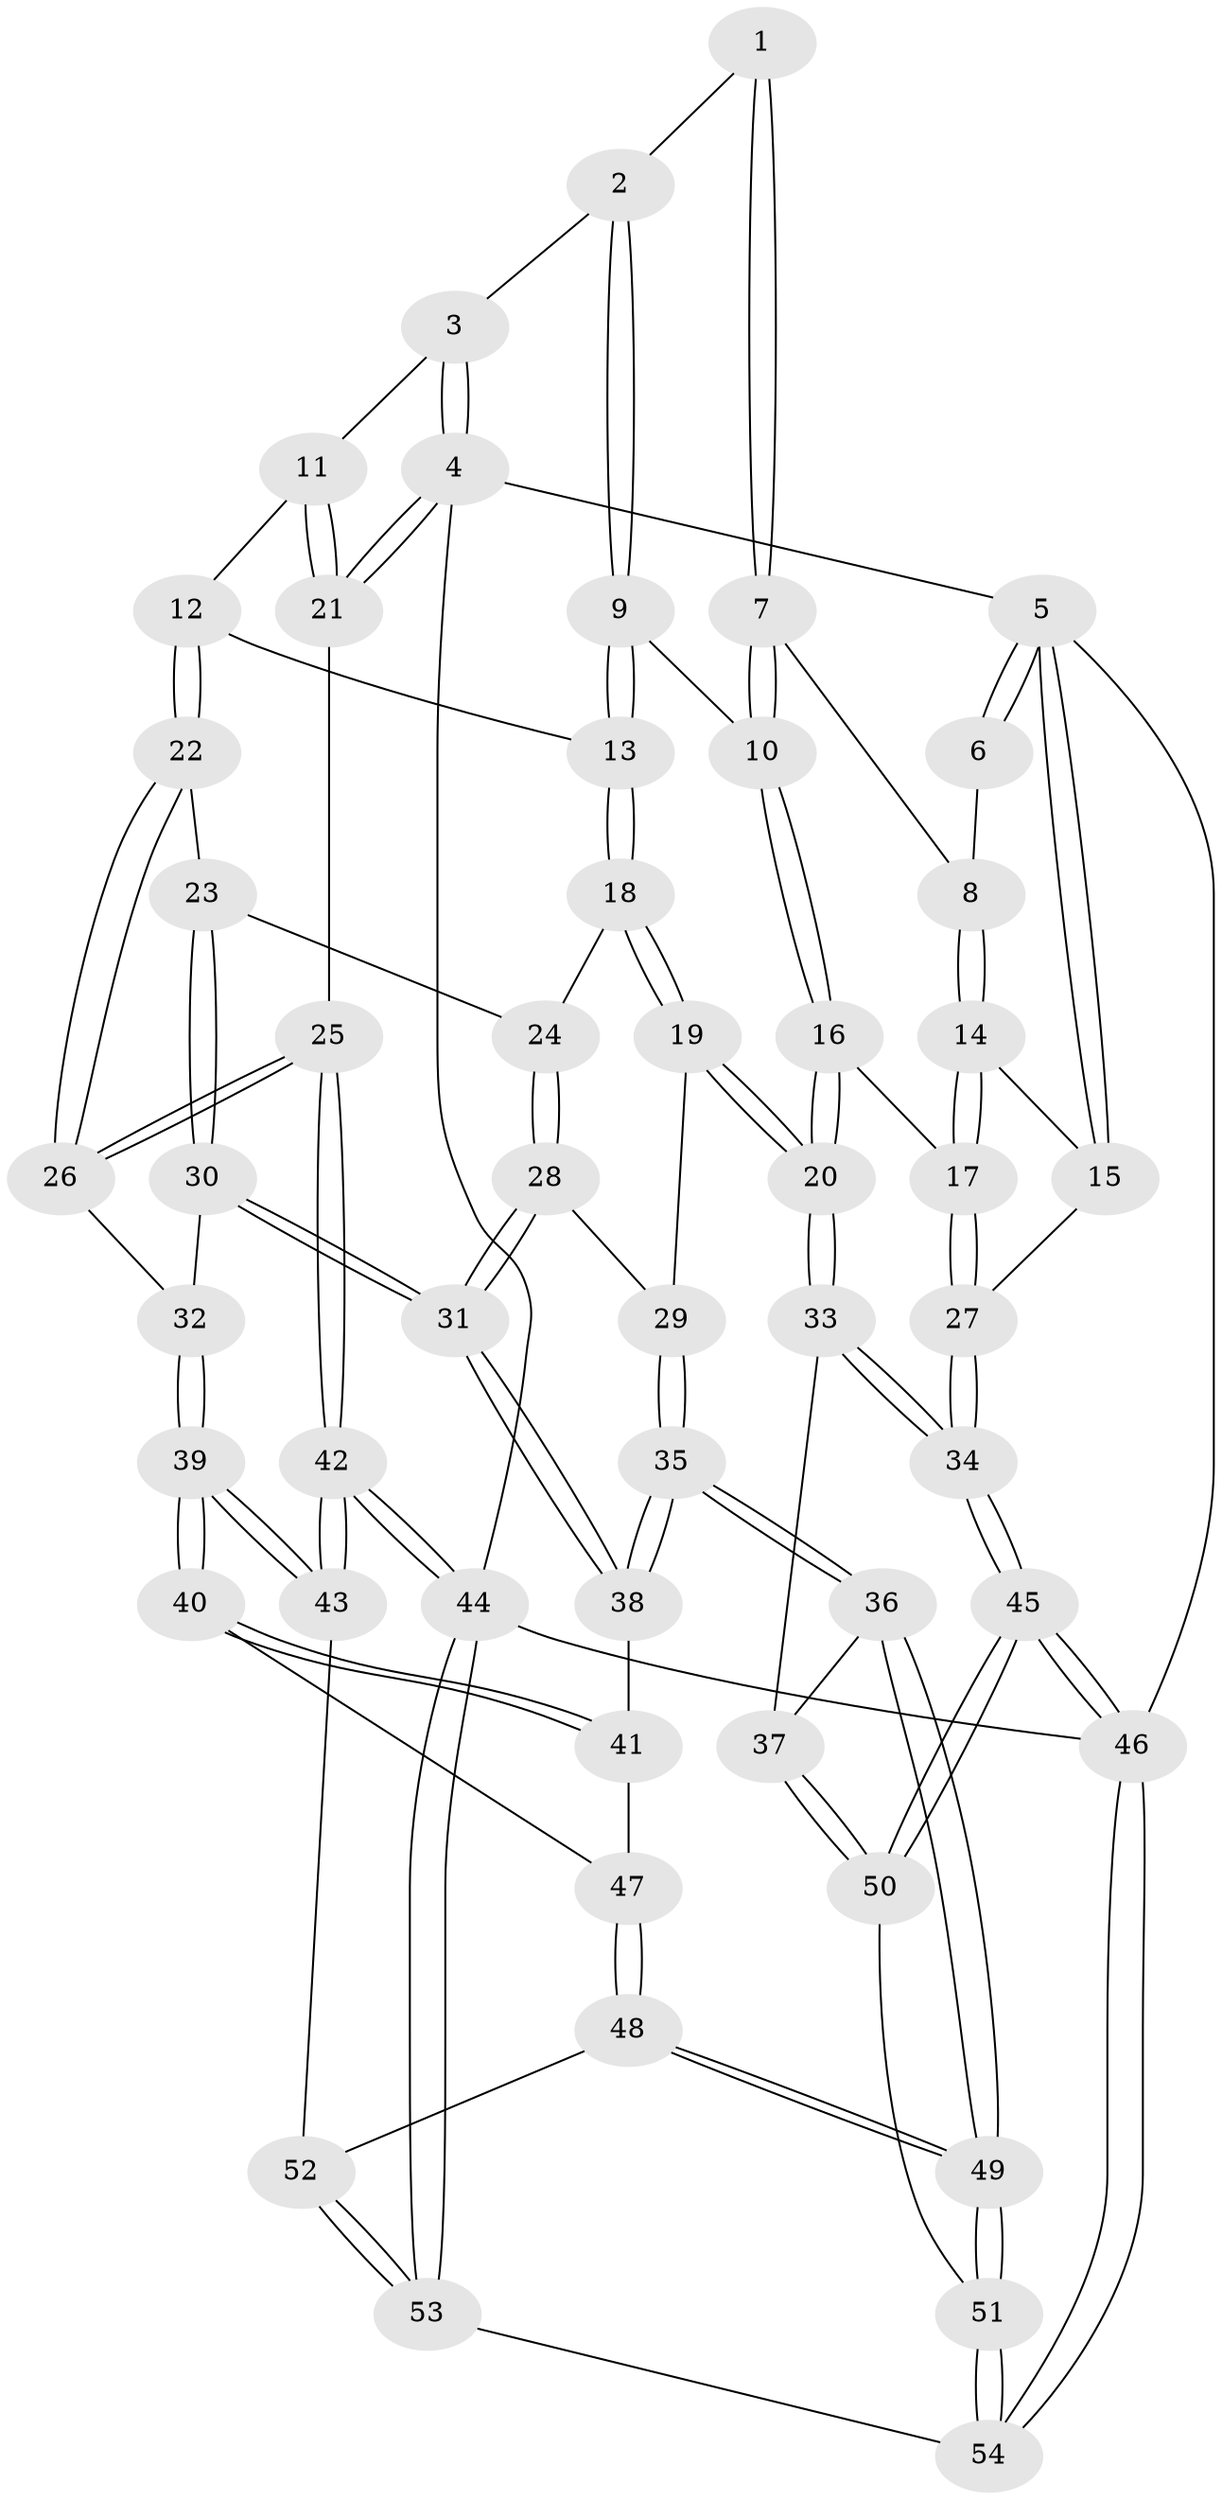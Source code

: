 // coarse degree distribution, {3: 0.2222222222222222, 5: 0.25925925925925924, 4: 0.37037037037037035, 6: 0.07407407407407407, 2: 0.037037037037037035, 7: 0.037037037037037035}
// Generated by graph-tools (version 1.1) at 2025/21/03/04/25 18:21:05]
// undirected, 54 vertices, 132 edges
graph export_dot {
graph [start="1"]
  node [color=gray90,style=filled];
  1 [pos="+0.3508209169810423+0"];
  2 [pos="+0.4353750111654474+0"];
  3 [pos="+0.7895505822832785+0"];
  4 [pos="+1+0"];
  5 [pos="+0+0"];
  6 [pos="+0.14599817287081843+0"];
  7 [pos="+0.22731562944480535+0.10241941539382012"];
  8 [pos="+0.1498790732126741+0.08450093171605051"];
  9 [pos="+0.4436662378389977+0.07854319936826157"];
  10 [pos="+0.28179658930213425+0.16243780320875592"];
  11 [pos="+0.755581941975406+0.13303367330478663"];
  12 [pos="+0.7301004846174095+0.16767171336735803"];
  13 [pos="+0.5589507167389841+0.19811843965840675"];
  14 [pos="+0.03761681052692409+0.12447501040253191"];
  15 [pos="+0+0.011531405854782262"];
  16 [pos="+0.25794582208770417+0.3426256508559319"];
  17 [pos="+0.1661039064347603+0.3393245850956094"];
  18 [pos="+0.5052078908135773+0.2912712146433882"];
  19 [pos="+0.39798119298289575+0.40151866811296505"];
  20 [pos="+0.32938770718897176+0.40339217061756794"];
  21 [pos="+1+0.2419186613325886"];
  22 [pos="+0.7737645425725566+0.33711721188458027"];
  23 [pos="+0.7386428533975445+0.38566073790149463"];
  24 [pos="+0.6651794924840887+0.4136117948559522"];
  25 [pos="+1+0.38770122184287975"];
  26 [pos="+0.9250091822485337+0.40665292233979844"];
  27 [pos="+0+0.4804590399827554"];
  28 [pos="+0.6344338677106008+0.44657060931485465"];
  29 [pos="+0.44615994340000303+0.44707250954212013"];
  30 [pos="+0.756665320986488+0.5706392512133419"];
  31 [pos="+0.6485607122396085+0.6283404751627787"];
  32 [pos="+0.824950877558352+0.578954369794159"];
  33 [pos="+0.2936905385056024+0.5013028611950573"];
  34 [pos="+0+0.652785622692034"];
  35 [pos="+0.5689134438205883+0.6759314875588514"];
  36 [pos="+0.5551177861179687+0.7016510269402234"];
  37 [pos="+0.2954164532386146+0.718436785917593"];
  38 [pos="+0.6356396966481618+0.6422511700885544"];
  39 [pos="+0.9921502429105807+0.7456855374587451"];
  40 [pos="+0.9026942736631645+0.7551377378528766"];
  41 [pos="+0.7123187806518869+0.6922371585520604"];
  42 [pos="+1+0.7516548193411675"];
  43 [pos="+1+0.7502859563577912"];
  44 [pos="+1+1"];
  45 [pos="+0+0.9567762534313848"];
  46 [pos="+0+1"];
  47 [pos="+0.7700864363993357+0.8081872700478112"];
  48 [pos="+0.7141794762485358+0.8562130518276952"];
  49 [pos="+0.5953782570411892+0.9015191179675671"];
  50 [pos="+0.23364751626007876+0.7817119376432895"];
  51 [pos="+0.5640519875630856+1"];
  52 [pos="+0.8610380262854386+0.9096292236642907"];
  53 [pos="+0.7592903245579946+1"];
  54 [pos="+0.5712842600986185+1"];
  1 -- 2;
  1 -- 7;
  1 -- 7;
  2 -- 3;
  2 -- 9;
  2 -- 9;
  3 -- 4;
  3 -- 4;
  3 -- 11;
  4 -- 5;
  4 -- 21;
  4 -- 21;
  4 -- 44;
  5 -- 6;
  5 -- 6;
  5 -- 15;
  5 -- 15;
  5 -- 46;
  6 -- 8;
  7 -- 8;
  7 -- 10;
  7 -- 10;
  8 -- 14;
  8 -- 14;
  9 -- 10;
  9 -- 13;
  9 -- 13;
  10 -- 16;
  10 -- 16;
  11 -- 12;
  11 -- 21;
  11 -- 21;
  12 -- 13;
  12 -- 22;
  12 -- 22;
  13 -- 18;
  13 -- 18;
  14 -- 15;
  14 -- 17;
  14 -- 17;
  15 -- 27;
  16 -- 17;
  16 -- 20;
  16 -- 20;
  17 -- 27;
  17 -- 27;
  18 -- 19;
  18 -- 19;
  18 -- 24;
  19 -- 20;
  19 -- 20;
  19 -- 29;
  20 -- 33;
  20 -- 33;
  21 -- 25;
  22 -- 23;
  22 -- 26;
  22 -- 26;
  23 -- 24;
  23 -- 30;
  23 -- 30;
  24 -- 28;
  24 -- 28;
  25 -- 26;
  25 -- 26;
  25 -- 42;
  25 -- 42;
  26 -- 32;
  27 -- 34;
  27 -- 34;
  28 -- 29;
  28 -- 31;
  28 -- 31;
  29 -- 35;
  29 -- 35;
  30 -- 31;
  30 -- 31;
  30 -- 32;
  31 -- 38;
  31 -- 38;
  32 -- 39;
  32 -- 39;
  33 -- 34;
  33 -- 34;
  33 -- 37;
  34 -- 45;
  34 -- 45;
  35 -- 36;
  35 -- 36;
  35 -- 38;
  35 -- 38;
  36 -- 37;
  36 -- 49;
  36 -- 49;
  37 -- 50;
  37 -- 50;
  38 -- 41;
  39 -- 40;
  39 -- 40;
  39 -- 43;
  39 -- 43;
  40 -- 41;
  40 -- 41;
  40 -- 47;
  41 -- 47;
  42 -- 43;
  42 -- 43;
  42 -- 44;
  42 -- 44;
  43 -- 52;
  44 -- 53;
  44 -- 53;
  44 -- 46;
  45 -- 46;
  45 -- 46;
  45 -- 50;
  45 -- 50;
  46 -- 54;
  46 -- 54;
  47 -- 48;
  47 -- 48;
  48 -- 49;
  48 -- 49;
  48 -- 52;
  49 -- 51;
  49 -- 51;
  50 -- 51;
  51 -- 54;
  51 -- 54;
  52 -- 53;
  52 -- 53;
  53 -- 54;
}
